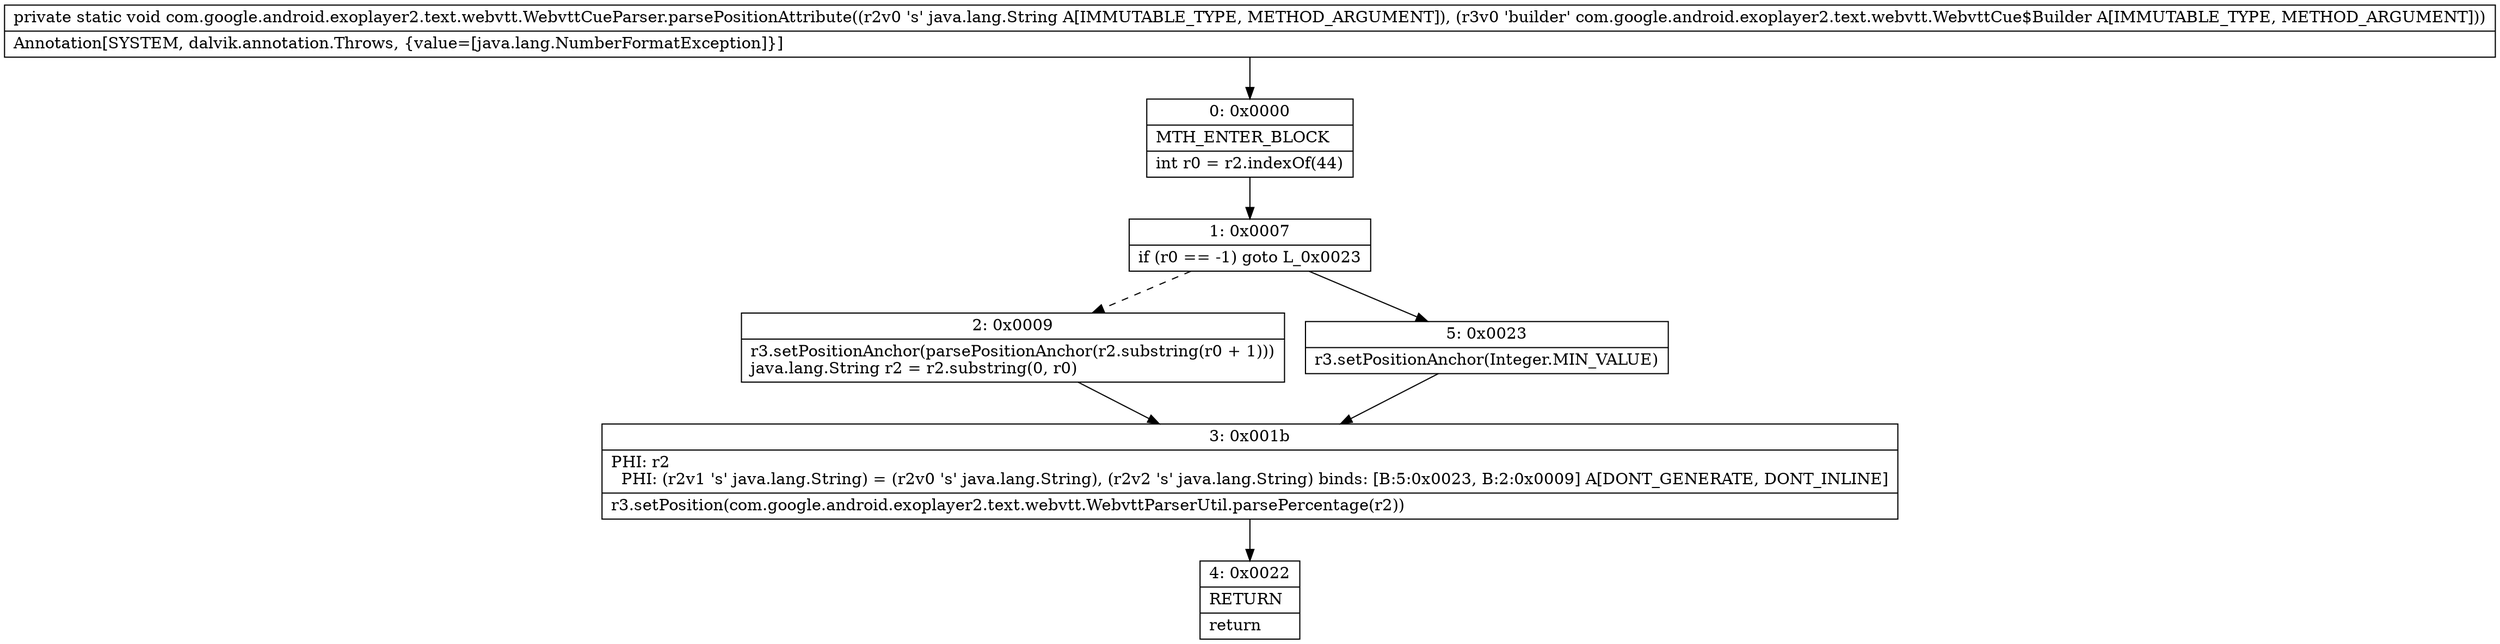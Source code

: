 digraph "CFG forcom.google.android.exoplayer2.text.webvtt.WebvttCueParser.parsePositionAttribute(Ljava\/lang\/String;Lcom\/google\/android\/exoplayer2\/text\/webvtt\/WebvttCue$Builder;)V" {
Node_0 [shape=record,label="{0\:\ 0x0000|MTH_ENTER_BLOCK\l|int r0 = r2.indexOf(44)\l}"];
Node_1 [shape=record,label="{1\:\ 0x0007|if (r0 == \-1) goto L_0x0023\l}"];
Node_2 [shape=record,label="{2\:\ 0x0009|r3.setPositionAnchor(parsePositionAnchor(r2.substring(r0 + 1)))\ljava.lang.String r2 = r2.substring(0, r0)\l}"];
Node_3 [shape=record,label="{3\:\ 0x001b|PHI: r2 \l  PHI: (r2v1 's' java.lang.String) = (r2v0 's' java.lang.String), (r2v2 's' java.lang.String) binds: [B:5:0x0023, B:2:0x0009] A[DONT_GENERATE, DONT_INLINE]\l|r3.setPosition(com.google.android.exoplayer2.text.webvtt.WebvttParserUtil.parsePercentage(r2))\l}"];
Node_4 [shape=record,label="{4\:\ 0x0022|RETURN\l|return\l}"];
Node_5 [shape=record,label="{5\:\ 0x0023|r3.setPositionAnchor(Integer.MIN_VALUE)\l}"];
MethodNode[shape=record,label="{private static void com.google.android.exoplayer2.text.webvtt.WebvttCueParser.parsePositionAttribute((r2v0 's' java.lang.String A[IMMUTABLE_TYPE, METHOD_ARGUMENT]), (r3v0 'builder' com.google.android.exoplayer2.text.webvtt.WebvttCue$Builder A[IMMUTABLE_TYPE, METHOD_ARGUMENT]))  | Annotation[SYSTEM, dalvik.annotation.Throws, \{value=[java.lang.NumberFormatException]\}]\l}"];
MethodNode -> Node_0;
Node_0 -> Node_1;
Node_1 -> Node_2[style=dashed];
Node_1 -> Node_5;
Node_2 -> Node_3;
Node_3 -> Node_4;
Node_5 -> Node_3;
}

